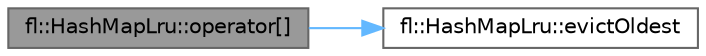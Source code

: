 digraph "fl::HashMapLru::operator[]"
{
 // INTERACTIVE_SVG=YES
 // LATEX_PDF_SIZE
  bgcolor="transparent";
  edge [fontname=Helvetica,fontsize=10,labelfontname=Helvetica,labelfontsize=10];
  node [fontname=Helvetica,fontsize=10,shape=box,height=0.2,width=0.4];
  rankdir="LR";
  Node1 [id="Node000001",label="fl::HashMapLru::operator[]",height=0.2,width=0.4,color="gray40", fillcolor="grey60", style="filled", fontcolor="black",tooltip=" "];
  Node1 -> Node2 [id="edge1_Node000001_Node000002",color="steelblue1",style="solid",tooltip=" "];
  Node2 [id="Node000002",label="fl::HashMapLru::evictOldest",height=0.2,width=0.4,color="grey40", fillcolor="white", style="filled",URL="$d1/df3/classfl_1_1_hash_map_lru_af5913d885372590694f78070bec69238.html#af5913d885372590694f78070bec69238",tooltip=" "];
}
